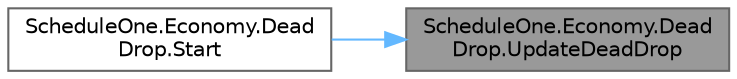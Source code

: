 digraph "ScheduleOne.Economy.DeadDrop.UpdateDeadDrop"
{
 // LATEX_PDF_SIZE
  bgcolor="transparent";
  edge [fontname=Helvetica,fontsize=10,labelfontname=Helvetica,labelfontsize=10];
  node [fontname=Helvetica,fontsize=10,shape=box,height=0.2,width=0.4];
  rankdir="RL";
  Node1 [id="Node000001",label="ScheduleOne.Economy.Dead\lDrop.UpdateDeadDrop",height=0.2,width=0.4,color="gray40", fillcolor="grey60", style="filled", fontcolor="black",tooltip=" "];
  Node1 -> Node2 [id="edge1_Node000001_Node000002",dir="back",color="steelblue1",style="solid",tooltip=" "];
  Node2 [id="Node000002",label="ScheduleOne.Economy.Dead\lDrop.Start",height=0.2,width=0.4,color="grey40", fillcolor="white", style="filled",URL="$class_schedule_one_1_1_economy_1_1_dead_drop.html#a9028550ca2c113126a603647fc4bf92d",tooltip=" "];
}
